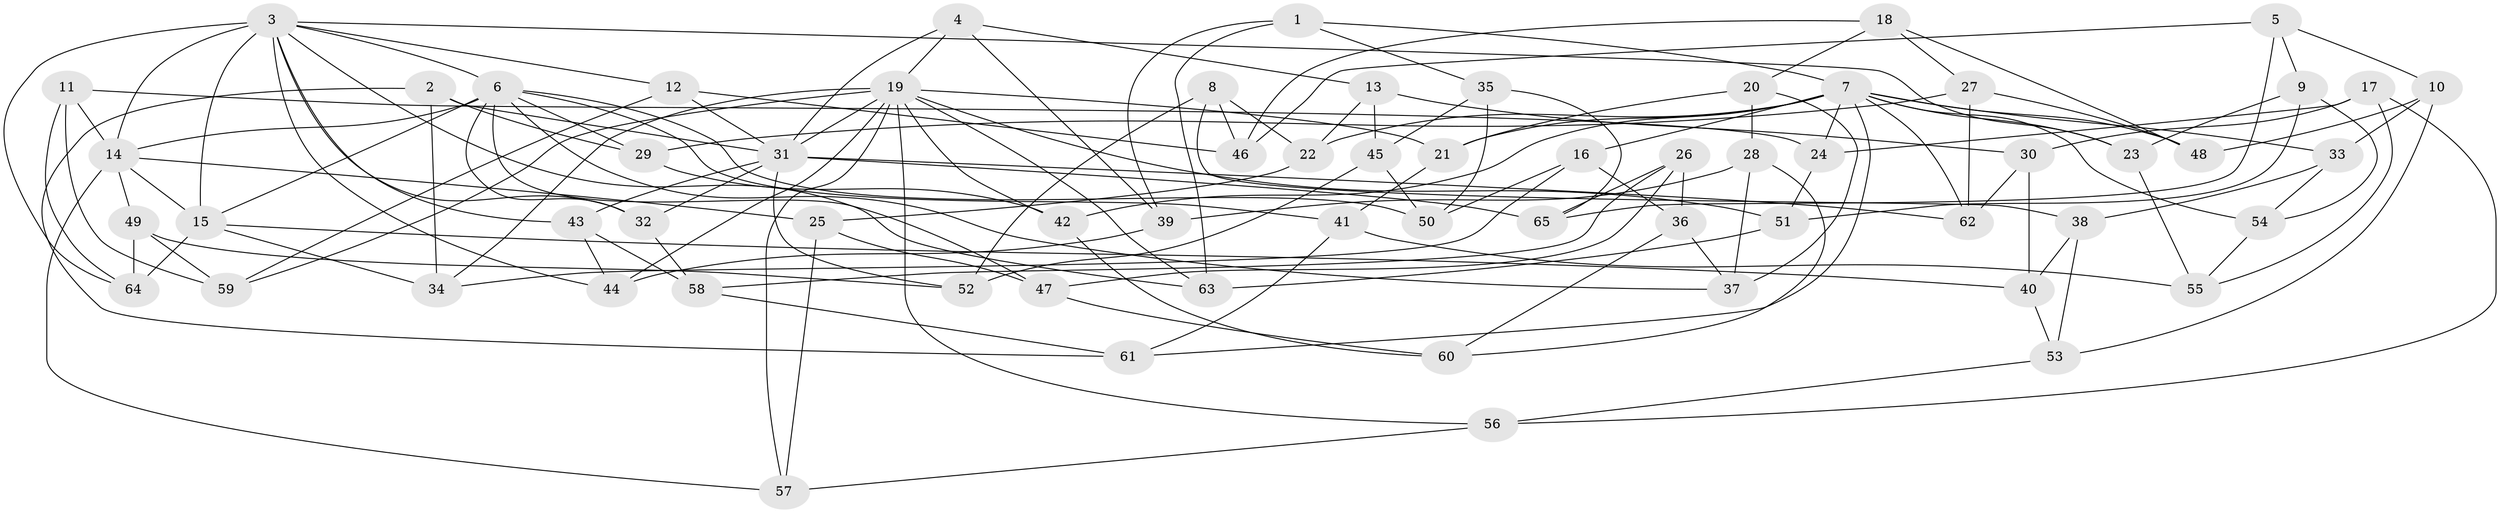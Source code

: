 // original degree distribution, {4: 1.0}
// Generated by graph-tools (version 1.1) at 2025/53/03/04/25 22:53:49]
// undirected, 65 vertices, 148 edges
graph export_dot {
  node [color=gray90,style=filled];
  1;
  2;
  3;
  4;
  5;
  6;
  7;
  8;
  9;
  10;
  11;
  12;
  13;
  14;
  15;
  16;
  17;
  18;
  19;
  20;
  21;
  22;
  23;
  24;
  25;
  26;
  27;
  28;
  29;
  30;
  31;
  32;
  33;
  34;
  35;
  36;
  37;
  38;
  39;
  40;
  41;
  42;
  43;
  44;
  45;
  46;
  47;
  48;
  49;
  50;
  51;
  52;
  53;
  54;
  55;
  56;
  57;
  58;
  59;
  60;
  61;
  62;
  63;
  64;
  65;
  1 -- 7 [weight=1.0];
  1 -- 35 [weight=1.0];
  1 -- 39 [weight=1.0];
  1 -- 63 [weight=1.0];
  2 -- 29 [weight=1.0];
  2 -- 31 [weight=1.0];
  2 -- 34 [weight=1.0];
  2 -- 61 [weight=1.0];
  3 -- 6 [weight=1.0];
  3 -- 12 [weight=1.0];
  3 -- 14 [weight=2.0];
  3 -- 15 [weight=2.0];
  3 -- 23 [weight=1.0];
  3 -- 32 [weight=1.0];
  3 -- 43 [weight=1.0];
  3 -- 44 [weight=1.0];
  3 -- 63 [weight=1.0];
  3 -- 64 [weight=1.0];
  4 -- 13 [weight=1.0];
  4 -- 19 [weight=1.0];
  4 -- 31 [weight=1.0];
  4 -- 39 [weight=1.0];
  5 -- 9 [weight=1.0];
  5 -- 10 [weight=1.0];
  5 -- 46 [weight=1.0];
  5 -- 65 [weight=1.0];
  6 -- 14 [weight=1.0];
  6 -- 15 [weight=2.0];
  6 -- 29 [weight=1.0];
  6 -- 32 [weight=1.0];
  6 -- 37 [weight=1.0];
  6 -- 41 [weight=1.0];
  6 -- 47 [weight=1.0];
  6 -- 50 [weight=1.0];
  7 -- 16 [weight=1.0];
  7 -- 21 [weight=1.0];
  7 -- 22 [weight=1.0];
  7 -- 23 [weight=1.0];
  7 -- 24 [weight=1.0];
  7 -- 33 [weight=1.0];
  7 -- 42 [weight=1.0];
  7 -- 48 [weight=1.0];
  7 -- 54 [weight=1.0];
  7 -- 61 [weight=1.0];
  7 -- 62 [weight=1.0];
  8 -- 22 [weight=1.0];
  8 -- 38 [weight=1.0];
  8 -- 46 [weight=1.0];
  8 -- 52 [weight=1.0];
  9 -- 23 [weight=1.0];
  9 -- 51 [weight=1.0];
  9 -- 54 [weight=1.0];
  10 -- 33 [weight=1.0];
  10 -- 48 [weight=1.0];
  10 -- 53 [weight=1.0];
  11 -- 14 [weight=1.0];
  11 -- 24 [weight=1.0];
  11 -- 59 [weight=1.0];
  11 -- 64 [weight=1.0];
  12 -- 31 [weight=1.0];
  12 -- 46 [weight=1.0];
  12 -- 59 [weight=1.0];
  13 -- 22 [weight=1.0];
  13 -- 30 [weight=1.0];
  13 -- 45 [weight=1.0];
  14 -- 15 [weight=1.0];
  14 -- 25 [weight=1.0];
  14 -- 49 [weight=1.0];
  14 -- 57 [weight=1.0];
  15 -- 34 [weight=1.0];
  15 -- 40 [weight=1.0];
  15 -- 64 [weight=1.0];
  16 -- 34 [weight=1.0];
  16 -- 36 [weight=1.0];
  16 -- 50 [weight=1.0];
  17 -- 24 [weight=1.0];
  17 -- 30 [weight=1.0];
  17 -- 55 [weight=1.0];
  17 -- 56 [weight=1.0];
  18 -- 20 [weight=1.0];
  18 -- 27 [weight=1.0];
  18 -- 46 [weight=1.0];
  18 -- 48 [weight=1.0];
  19 -- 21 [weight=1.0];
  19 -- 31 [weight=2.0];
  19 -- 34 [weight=1.0];
  19 -- 42 [weight=1.0];
  19 -- 44 [weight=1.0];
  19 -- 51 [weight=1.0];
  19 -- 56 [weight=1.0];
  19 -- 57 [weight=1.0];
  19 -- 59 [weight=1.0];
  19 -- 63 [weight=1.0];
  20 -- 21 [weight=1.0];
  20 -- 28 [weight=1.0];
  20 -- 37 [weight=1.0];
  21 -- 41 [weight=1.0];
  22 -- 25 [weight=1.0];
  23 -- 55 [weight=1.0];
  24 -- 51 [weight=1.0];
  25 -- 47 [weight=1.0];
  25 -- 57 [weight=1.0];
  26 -- 36 [weight=1.0];
  26 -- 47 [weight=1.0];
  26 -- 58 [weight=1.0];
  26 -- 65 [weight=1.0];
  27 -- 29 [weight=1.0];
  27 -- 48 [weight=1.0];
  27 -- 62 [weight=1.0];
  28 -- 37 [weight=1.0];
  28 -- 39 [weight=1.0];
  28 -- 60 [weight=1.0];
  29 -- 42 [weight=1.0];
  30 -- 40 [weight=1.0];
  30 -- 62 [weight=1.0];
  31 -- 32 [weight=1.0];
  31 -- 43 [weight=1.0];
  31 -- 52 [weight=1.0];
  31 -- 62 [weight=1.0];
  31 -- 65 [weight=1.0];
  32 -- 58 [weight=1.0];
  33 -- 38 [weight=1.0];
  33 -- 54 [weight=1.0];
  35 -- 45 [weight=1.0];
  35 -- 50 [weight=1.0];
  35 -- 65 [weight=1.0];
  36 -- 37 [weight=1.0];
  36 -- 60 [weight=1.0];
  38 -- 40 [weight=1.0];
  38 -- 53 [weight=1.0];
  39 -- 44 [weight=1.0];
  40 -- 53 [weight=1.0];
  41 -- 55 [weight=1.0];
  41 -- 61 [weight=1.0];
  42 -- 60 [weight=1.0];
  43 -- 44 [weight=1.0];
  43 -- 58 [weight=1.0];
  45 -- 50 [weight=1.0];
  45 -- 52 [weight=1.0];
  47 -- 60 [weight=1.0];
  49 -- 52 [weight=1.0];
  49 -- 59 [weight=1.0];
  49 -- 64 [weight=1.0];
  51 -- 63 [weight=1.0];
  53 -- 56 [weight=1.0];
  54 -- 55 [weight=1.0];
  56 -- 57 [weight=1.0];
  58 -- 61 [weight=1.0];
}
